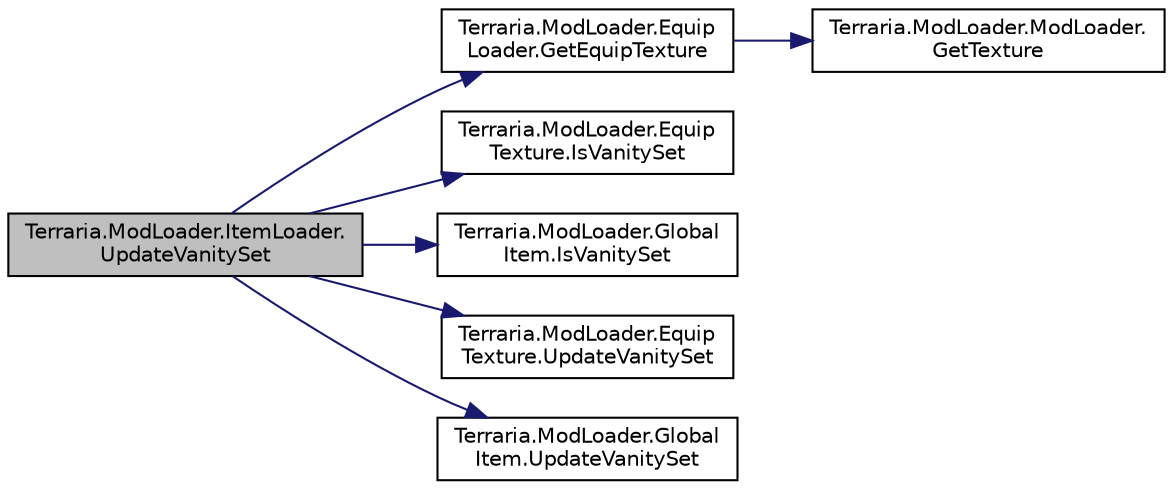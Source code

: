 digraph "Terraria.ModLoader.ItemLoader.UpdateVanitySet"
{
  edge [fontname="Helvetica",fontsize="10",labelfontname="Helvetica",labelfontsize="10"];
  node [fontname="Helvetica",fontsize="10",shape=record];
  rankdir="LR";
  Node234 [label="Terraria.ModLoader.ItemLoader.\lUpdateVanitySet",height=0.2,width=0.4,color="black", fillcolor="grey75", style="filled", fontcolor="black"];
  Node234 -> Node235 [color="midnightblue",fontsize="10",style="solid",fontname="Helvetica"];
  Node235 [label="Terraria.ModLoader.Equip\lLoader.GetEquipTexture",height=0.2,width=0.4,color="black", fillcolor="white", style="filled",URL="$class_terraria_1_1_mod_loader_1_1_equip_loader.html#a87c1e9bb37d938a07111fa76bae78575"];
  Node235 -> Node236 [color="midnightblue",fontsize="10",style="solid",fontname="Helvetica"];
  Node236 [label="Terraria.ModLoader.ModLoader.\lGetTexture",height=0.2,width=0.4,color="black", fillcolor="white", style="filled",URL="$class_terraria_1_1_mod_loader_1_1_mod_loader.html#aaddf4c69589710e2b5329d4df1e93f18"];
  Node234 -> Node237 [color="midnightblue",fontsize="10",style="solid",fontname="Helvetica"];
  Node237 [label="Terraria.ModLoader.Equip\lTexture.IsVanitySet",height=0.2,width=0.4,color="black", fillcolor="white", style="filled",URL="$class_terraria_1_1_mod_loader_1_1_equip_texture.html#acd4647b2d645c915743daa3b734919f7"];
  Node234 -> Node238 [color="midnightblue",fontsize="10",style="solid",fontname="Helvetica"];
  Node238 [label="Terraria.ModLoader.Global\lItem.IsVanitySet",height=0.2,width=0.4,color="black", fillcolor="white", style="filled",URL="$class_terraria_1_1_mod_loader_1_1_global_item.html#afc66c0f98cbc3d51a577b847d011d711"];
  Node234 -> Node239 [color="midnightblue",fontsize="10",style="solid",fontname="Helvetica"];
  Node239 [label="Terraria.ModLoader.Equip\lTexture.UpdateVanitySet",height=0.2,width=0.4,color="black", fillcolor="white", style="filled",URL="$class_terraria_1_1_mod_loader_1_1_equip_texture.html#abd69a9fb53d2d6ec87763c26d052e8fa"];
  Node234 -> Node240 [color="midnightblue",fontsize="10",style="solid",fontname="Helvetica"];
  Node240 [label="Terraria.ModLoader.Global\lItem.UpdateVanitySet",height=0.2,width=0.4,color="black", fillcolor="white", style="filled",URL="$class_terraria_1_1_mod_loader_1_1_global_item.html#acea1ec4dfa7de3501671ec24cb5dd3a2"];
}

